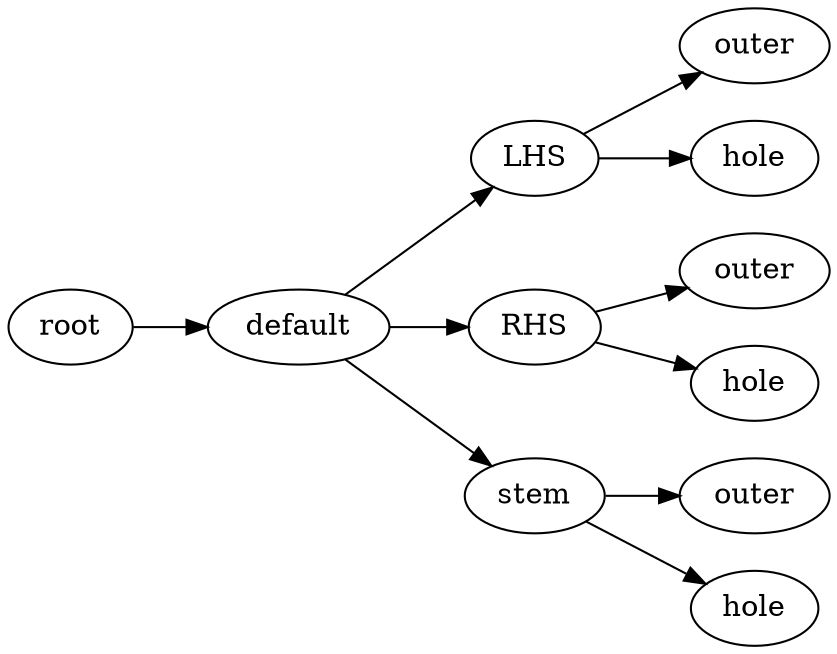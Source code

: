 digraph default {
	graph [rankdir=LR]
	root_37 [label=root href="javascript:s=&quot;\(\)\nNone&quot;; console.log(s); alert(s);"]
	default_38 [label=default href="javascript:s=&quot;\(&#x27;default&#x27;,\)\nSquarePipeTee&quot;; console.log(s); alert(s);" tooltip=SquarePipeTee]
	LHS_39 [label=LHS href="javascript:s=&quot;\(&#x27;default&#x27;,\ &#x27;LHS&#x27;\)\nSquarePipe&quot;; console.log(s); alert(s);" tooltip=SquarePipe]
	outer_40 [label=outer href="javascript:s=&quot;\(&#x27;default&#x27;,\ &#x27;LHS&#x27;,\ &#x27;outer&#x27;\)\nBox&quot;; console.log(s); alert(s);" tooltip=Box]
	hole_41 [label=hole href="javascript:s=&quot;\(&#x27;default&#x27;,\ &#x27;LHS&#x27;,\ &#x27;hole&#x27;\)\nBox&quot;; console.log(s); alert(s);" tooltip=Box]
	RHS_42 [label=RHS href="javascript:s=&quot;\(&#x27;default&#x27;,\ &#x27;RHS&#x27;\)\nSquarePipe&quot;; console.log(s); alert(s);" tooltip=SquarePipe]
	outer_43 [label=outer href="javascript:s=&quot;\(&#x27;default&#x27;,\ &#x27;RHS&#x27;,\ &#x27;outer&#x27;\)\nBox&quot;; console.log(s); alert(s);" tooltip=Box]
	hole_44 [label=hole href="javascript:s=&quot;\(&#x27;default&#x27;,\ &#x27;RHS&#x27;,\ &#x27;hole&#x27;\)\nBox&quot;; console.log(s); alert(s);" tooltip=Box]
	stem_45 [label=stem href="javascript:s=&quot;\(&#x27;default&#x27;,\ &#x27;stem&#x27;\)\nSquarePipe&quot;; console.log(s); alert(s);" tooltip=SquarePipe]
	outer_46 [label=outer href="javascript:s=&quot;\(&#x27;default&#x27;,\ &#x27;stem&#x27;,\ &#x27;outer&#x27;\)\nBox&quot;; console.log(s); alert(s);" tooltip=Box]
	hole_47 [label=hole href="javascript:s=&quot;\(&#x27;default&#x27;,\ &#x27;stem&#x27;,\ &#x27;hole&#x27;\)\nBox&quot;; console.log(s); alert(s);" tooltip=Box]
	root_37 -> default_38
	default_38 -> LHS_39
	LHS_39 -> outer_40
	LHS_39 -> hole_41
	default_38 -> RHS_42
	RHS_42 -> outer_43
	RHS_42 -> hole_44
	default_38 -> stem_45
	stem_45 -> outer_46
	stem_45 -> hole_47
}
